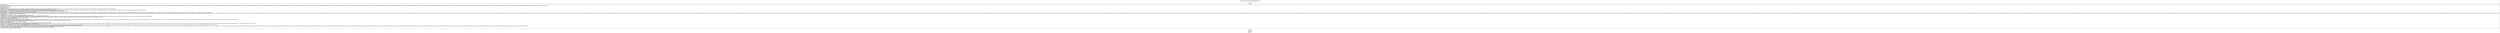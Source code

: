 digraph "CFG forcom.mapbox.android.gestures.R.styleable.\<clinit\>()V" {
Node_0 [shape=record,label="{0\:\ 0x0000|MTH_ENTER_BLOCK\l|ActionBar = new int[]\{com.ghanapostgps.ghanapost.C0708R.attr.background, com.ghanapostgps.ghanapost.C0708R.attr.backgroundSplit, com.ghanapostgps.ghanapost.C0708R.attr.backgroundStacked, com.ghanapostgps.ghanapost.C0708R.attr.contentInsetEnd, com.ghanapostgps.ghanapost.C0708R.attr.contentInsetEndWithActions, com.ghanapostgps.ghanapost.C0708R.attr.contentInsetLeft, com.ghanapostgps.ghanapost.C0708R.attr.contentInsetRight, com.ghanapostgps.ghanapost.C0708R.attr.contentInsetStart, com.ghanapostgps.ghanapost.C0708R.attr.contentInsetStartWithNavigation, com.ghanapostgps.ghanapost.C0708R.attr.customNavigationLayout, com.ghanapostgps.ghanapost.C0708R.attr.displayOptions, com.ghanapostgps.ghanapost.C0708R.attr.divider, com.ghanapostgps.ghanapost.C0708R.attr.elevation, com.ghanapostgps.ghanapost.C0708R.attr.height, com.ghanapostgps.ghanapost.C0708R.attr.hideOnContentScroll, com.ghanapostgps.ghanapost.C0708R.attr.homeAsUpIndicator, com.ghanapostgps.ghanapost.C0708R.attr.homeLayout, com.ghanapostgps.ghanapost.C0708R.attr.icon, com.ghanapostgps.ghanapost.C0708R.attr.indeterminateProgressStyle, com.ghanapostgps.ghanapost.C0708R.attr.itemPadding, com.ghanapostgps.ghanapost.C0708R.attr.logo, com.ghanapostgps.ghanapost.C0708R.attr.navigationMode, com.ghanapostgps.ghanapost.C0708R.attr.popupTheme, com.ghanapostgps.ghanapost.C0708R.attr.progressBarPadding, com.ghanapostgps.ghanapost.C0708R.attr.progressBarStyle, com.ghanapostgps.ghanapost.C0708R.attr.subtitle, com.ghanapostgps.ghanapost.C0708R.attr.subtitleTextStyle, com.ghanapostgps.ghanapost.C0708R.attr.title, com.ghanapostgps.ghanapost.C0708R.attr.titleTextStyle\}\lint[] r2 = new int[]\{16842931\}\lActionBarLayout = r2\lint[] r2 = new int[]\{16843071\}\lActionMenuItemView = r2\lActionMode = new int[]\{com.ghanapostgps.ghanapost.C0708R.attr.background, com.ghanapostgps.ghanapost.C0708R.attr.backgroundSplit, com.ghanapostgps.ghanapost.C0708R.attr.closeItemLayout, com.ghanapostgps.ghanapost.C0708R.attr.height, com.ghanapostgps.ghanapost.C0708R.attr.subtitleTextStyle, com.ghanapostgps.ghanapost.C0708R.attr.titleTextStyle\}\lActivityChooserView = new int[]\{com.ghanapostgps.ghanapost.C0708R.attr.expandActivityOverflowButtonDrawable, com.ghanapostgps.ghanapost.C0708R.attr.initialActivityCount\}\lAlertDialog = new int[]\{16842994, com.ghanapostgps.ghanapost.C0708R.attr.buttonIconDimen, com.ghanapostgps.ghanapost.C0708R.attr.buttonPanelSideLayout, com.ghanapostgps.ghanapost.C0708R.attr.listItemLayout, com.ghanapostgps.ghanapost.C0708R.attr.listLayout, com.ghanapostgps.ghanapost.C0708R.attr.multiChoiceItemLayout, com.ghanapostgps.ghanapost.C0708R.attr.showTitle, com.ghanapostgps.ghanapost.C0708R.attr.singleChoiceItemLayout\}\lAppCompatImageView = new int[]\{16843033, com.ghanapostgps.ghanapost.C0708R.attr.srcCompat, com.ghanapostgps.ghanapost.C0708R.attr.tint, com.ghanapostgps.ghanapost.C0708R.attr.tintMode\}\lAppCompatSeekBar = new int[]\{16843074, com.ghanapostgps.ghanapost.C0708R.attr.tickMark, com.ghanapostgps.ghanapost.C0708R.attr.tickMarkTint, com.ghanapostgps.ghanapost.C0708R.attr.tickMarkTintMode\}\lAppCompatTextHelper = new int[]\{16842804, 16843117, 16843118, 16843119, 16843120, 16843666, 16843667\}\lAppCompatTextView = new int[]\{16842804, com.ghanapostgps.ghanapost.C0708R.attr.autoSizeMaxTextSize, com.ghanapostgps.ghanapost.C0708R.attr.autoSizeMinTextSize, com.ghanapostgps.ghanapost.C0708R.attr.autoSizePresetSizes, com.ghanapostgps.ghanapost.C0708R.attr.autoSizeStepGranularity, com.ghanapostgps.ghanapost.C0708R.attr.autoSizeTextType, com.ghanapostgps.ghanapost.C0708R.attr.firstBaselineToTopHeight, com.ghanapostgps.ghanapost.C0708R.attr.fontFamily, com.ghanapostgps.ghanapost.C0708R.attr.lastBaselineToBottomHeight, com.ghanapostgps.ghanapost.C0708R.attr.lineHeight, com.ghanapostgps.ghanapost.C0708R.attr.textAllCaps\}\lAppCompatTheme = new int[]\{16842839, 16842926, com.ghanapostgps.ghanapost.C0708R.attr.actionBarDivider, com.ghanapostgps.ghanapost.C0708R.attr.actionBarItemBackground, com.ghanapostgps.ghanapost.C0708R.attr.actionBarPopupTheme, com.ghanapostgps.ghanapost.C0708R.attr.actionBarSize, com.ghanapostgps.ghanapost.C0708R.attr.actionBarSplitStyle, com.ghanapostgps.ghanapost.C0708R.attr.actionBarStyle, com.ghanapostgps.ghanapost.C0708R.attr.actionBarTabBarStyle, com.ghanapostgps.ghanapost.C0708R.attr.actionBarTabStyle, com.ghanapostgps.ghanapost.C0708R.attr.actionBarTabTextStyle, com.ghanapostgps.ghanapost.C0708R.attr.actionBarTheme, com.ghanapostgps.ghanapost.C0708R.attr.actionBarWidgetTheme, com.ghanapostgps.ghanapost.C0708R.attr.actionButtonStyle, com.ghanapostgps.ghanapost.C0708R.attr.actionDropDownStyle, com.ghanapostgps.ghanapost.C0708R.attr.actionMenuTextAppearance, com.ghanapostgps.ghanapost.C0708R.attr.actionMenuTextColor, com.ghanapostgps.ghanapost.C0708R.attr.actionModeBackground, com.ghanapostgps.ghanapost.C0708R.attr.actionModeCloseButtonStyle, com.ghanapostgps.ghanapost.C0708R.attr.actionModeCloseDrawable, com.ghanapostgps.ghanapost.C0708R.attr.actionModeCopyDrawable, com.ghanapostgps.ghanapost.C0708R.attr.actionModeCutDrawable, com.ghanapostgps.ghanapost.C0708R.attr.actionModeFindDrawable, com.ghanapostgps.ghanapost.C0708R.attr.actionModePasteDrawable, com.ghanapostgps.ghanapost.C0708R.attr.actionModePopupWindowStyle, com.ghanapostgps.ghanapost.C0708R.attr.actionModeSelectAllDrawable, com.ghanapostgps.ghanapost.C0708R.attr.actionModeShareDrawable, com.ghanapostgps.ghanapost.C0708R.attr.actionModeSplitBackground, com.ghanapostgps.ghanapost.C0708R.attr.actionModeStyle, com.ghanapostgps.ghanapost.C0708R.attr.actionModeWebSearchDrawable, com.ghanapostgps.ghanapost.C0708R.attr.actionOverflowButtonStyle, com.ghanapostgps.ghanapost.C0708R.attr.actionOverflowMenuStyle, com.ghanapostgps.ghanapost.C0708R.attr.activityChooserViewStyle, com.ghanapostgps.ghanapost.C0708R.attr.alertDialogButtonGroupStyle, com.ghanapostgps.ghanapost.C0708R.attr.alertDialogCenterButtons, com.ghanapostgps.ghanapost.C0708R.attr.alertDialogStyle, com.ghanapostgps.ghanapost.C0708R.attr.alertDialogTheme, com.ghanapostgps.ghanapost.C0708R.attr.autoCompleteTextViewStyle, com.ghanapostgps.ghanapost.C0708R.attr.borderlessButtonStyle, com.ghanapostgps.ghanapost.C0708R.attr.buttonBarButtonStyle, com.ghanapostgps.ghanapost.C0708R.attr.buttonBarNegativeButtonStyle, com.ghanapostgps.ghanapost.C0708R.attr.buttonBarNeutralButtonStyle, com.ghanapostgps.ghanapost.C0708R.attr.buttonBarPositiveButtonStyle, com.ghanapostgps.ghanapost.C0708R.attr.buttonBarStyle, com.ghanapostgps.ghanapost.C0708R.attr.buttonStyle, com.ghanapostgps.ghanapost.C0708R.attr.buttonStyleSmall, com.ghanapostgps.ghanapost.C0708R.attr.checkboxStyle, com.ghanapostgps.ghanapost.C0708R.attr.checkedTextViewStyle, com.ghanapostgps.ghanapost.C0708R.attr.colorAccent, com.ghanapostgps.ghanapost.C0708R.attr.colorBackgroundFloating, com.ghanapostgps.ghanapost.C0708R.attr.colorButtonNormal, com.ghanapostgps.ghanapost.C0708R.attr.colorControlActivated, com.ghanapostgps.ghanapost.C0708R.attr.colorControlHighlight, com.ghanapostgps.ghanapost.C0708R.attr.colorControlNormal, com.ghanapostgps.ghanapost.C0708R.attr.colorError, com.ghanapostgps.ghanapost.C0708R.attr.colorPrimary, com.ghanapostgps.ghanapost.C0708R.attr.colorPrimaryDark, com.ghanapostgps.ghanapost.C0708R.attr.colorSwitchThumbNormal, com.ghanapostgps.ghanapost.C0708R.attr.controlBackground, com.ghanapostgps.ghanapost.C0708R.attr.dialogCornerRadius, com.ghanapostgps.ghanapost.C0708R.attr.dialogPreferredPadding, com.ghanapostgps.ghanapost.C0708R.attr.dialogTheme, com.ghanapostgps.ghanapost.C0708R.attr.dividerHorizontal, com.ghanapostgps.ghanapost.C0708R.attr.dividerVertical, com.ghanapostgps.ghanapost.C0708R.attr.dropDownListViewStyle, com.ghanapostgps.ghanapost.C0708R.attr.dropdownListPreferredItemHeight, com.ghanapostgps.ghanapost.C0708R.attr.editTextBackground, com.ghanapostgps.ghanapost.C0708R.attr.editTextColor, com.ghanapostgps.ghanapost.C0708R.attr.editTextStyle, com.ghanapostgps.ghanapost.C0708R.attr.homeAsUpIndicator, com.ghanapostgps.ghanapost.C0708R.attr.imageButtonStyle, com.ghanapostgps.ghanapost.C0708R.attr.listChoiceBackgroundIndicator, com.ghanapostgps.ghanapost.C0708R.attr.listDividerAlertDialog, com.ghanapostgps.ghanapost.C0708R.attr.listMenuViewStyle, com.ghanapostgps.ghanapost.C0708R.attr.listPopupWindowStyle, com.ghanapostgps.ghanapost.C0708R.attr.listPreferredItemHeight, com.ghanapostgps.ghanapost.C0708R.attr.listPreferredItemHeightLarge, com.ghanapostgps.ghanapost.C0708R.attr.listPreferredItemHeightSmall, com.ghanapostgps.ghanapost.C0708R.attr.listPreferredItemPaddingLeft, com.ghanapostgps.ghanapost.C0708R.attr.listPreferredItemPaddingRight, com.ghanapostgps.ghanapost.C0708R.attr.panelBackground, com.ghanapostgps.ghanapost.C0708R.attr.panelMenuListTheme, com.ghanapostgps.ghanapost.C0708R.attr.panelMenuListWidth, com.ghanapostgps.ghanapost.C0708R.attr.popupMenuStyle, com.ghanapostgps.ghanapost.C0708R.attr.popupWindowStyle, com.ghanapostgps.ghanapost.C0708R.attr.radioButtonStyle, com.ghanapostgps.ghanapost.C0708R.attr.ratingBarStyle, com.ghanapostgps.ghanapost.C0708R.attr.ratingBarStyleIndicator, com.ghanapostgps.ghanapost.C0708R.attr.ratingBarStyleSmall, com.ghanapostgps.ghanapost.C0708R.attr.searchViewStyle, com.ghanapostgps.ghanapost.C0708R.attr.seekBarStyle, com.ghanapostgps.ghanapost.C0708R.attr.selectableItemBackground, com.ghanapostgps.ghanapost.C0708R.attr.selectableItemBackgroundBorderless, com.ghanapostgps.ghanapost.C0708R.attr.spinnerDropDownItemStyle, com.ghanapostgps.ghanapost.C0708R.attr.spinnerStyle, com.ghanapostgps.ghanapost.C0708R.attr.switchStyle, com.ghanapostgps.ghanapost.C0708R.attr.textAppearanceLargePopupMenu, com.ghanapostgps.ghanapost.C0708R.attr.textAppearanceListItem, com.ghanapostgps.ghanapost.C0708R.attr.textAppearanceListItemSecondary, com.ghanapostgps.ghanapost.C0708R.attr.textAppearanceListItemSmall, com.ghanapostgps.ghanapost.C0708R.attr.textAppearancePopupMenuHeader, com.ghanapostgps.ghanapost.C0708R.attr.textAppearanceSearchResultSubtitle, com.ghanapostgps.ghanapost.C0708R.attr.textAppearanceSearchResultTitle, com.ghanapostgps.ghanapost.C0708R.attr.textAppearanceSmallPopupMenu, com.ghanapostgps.ghanapost.C0708R.attr.textColorAlertDialogListItem, com.ghanapostgps.ghanapost.C0708R.attr.textColorSearchUrl, com.ghanapostgps.ghanapost.C0708R.attr.toolbarNavigationButtonStyle, com.ghanapostgps.ghanapost.C0708R.attr.toolbarStyle, com.ghanapostgps.ghanapost.C0708R.attr.tooltipForegroundColor, com.ghanapostgps.ghanapost.C0708R.attr.tooltipFrameBackground, com.ghanapostgps.ghanapost.C0708R.attr.viewInflaterClass, com.ghanapostgps.ghanapost.C0708R.attr.windowActionBar, com.ghanapostgps.ghanapost.C0708R.attr.windowActionBarOverlay, com.ghanapostgps.ghanapost.C0708R.attr.windowActionModeOverlay, com.ghanapostgps.ghanapost.C0708R.attr.windowFixedHeightMajor, com.ghanapostgps.ghanapost.C0708R.attr.windowFixedHeightMinor, com.ghanapostgps.ghanapost.C0708R.attr.windowFixedWidthMajor, com.ghanapostgps.ghanapost.C0708R.attr.windowFixedWidthMinor, com.ghanapostgps.ghanapost.C0708R.attr.windowMinWidthMajor, com.ghanapostgps.ghanapost.C0708R.attr.windowMinWidthMinor, com.ghanapostgps.ghanapost.C0708R.attr.windowNoTitle\}\lint[] r7 = new int[]\{com.ghanapostgps.ghanapost.C0708R.attr.allowStacking\}\lButtonBarLayout = r7\lColorStateListItem = new int[]\{16843173, 16843551, com.ghanapostgps.ghanapost.C0708R.attr.alpha\}\lCompoundButton = new int[]\{16843015, com.ghanapostgps.ghanapost.C0708R.attr.buttonTint, com.ghanapostgps.ghanapost.C0708R.attr.buttonTintMode\}\lDrawerArrowToggle = new int[]\{com.ghanapostgps.ghanapost.C0708R.attr.arrowHeadLength, com.ghanapostgps.ghanapost.C0708R.attr.arrowShaftLength, com.ghanapostgps.ghanapost.C0708R.attr.barLength, com.ghanapostgps.ghanapost.C0708R.attr.color, com.ghanapostgps.ghanapost.C0708R.attr.drawableSize, com.ghanapostgps.ghanapost.C0708R.attr.gapBetweenBars, com.ghanapostgps.ghanapost.C0708R.attr.spinBars, com.ghanapostgps.ghanapost.C0708R.attr.thickness\}\lLinearLayoutCompat = new int[]\{16842927, 16842948, 16843046, 16843047, 16843048, com.ghanapostgps.ghanapost.C0708R.attr.divider, com.ghanapostgps.ghanapost.C0708R.attr.dividerPadding, com.ghanapostgps.ghanapost.C0708R.attr.measureWithLargestChild, com.ghanapostgps.ghanapost.C0708R.attr.showDividers\}\lLinearLayoutCompat_Layout = new int[]\{16842931, 16842996, 16842997, 16843137\}\lListPopupWindow = new int[]\{16843436, 16843437\}\lMenuGroup = new int[]\{16842766, 16842960, 16843156, 16843230, 16843231, 16843232\}\lMenuItem = new int[]\{16842754, 16842766, 16842960, 16843014, 16843156, 16843230, 16843231, 16843233, 16843234, 16843235, 16843236, 16843237, 16843375, com.ghanapostgps.ghanapost.C0708R.attr.actionLayout, com.ghanapostgps.ghanapost.C0708R.attr.actionProviderClass, com.ghanapostgps.ghanapost.C0708R.attr.actionViewClass, com.ghanapostgps.ghanapost.C0708R.attr.alphabeticModifiers, com.ghanapostgps.ghanapost.C0708R.attr.contentDescription, com.ghanapostgps.ghanapost.C0708R.attr.iconTint, com.ghanapostgps.ghanapost.C0708R.attr.iconTintMode, com.ghanapostgps.ghanapost.C0708R.attr.numericModifiers, com.ghanapostgps.ghanapost.C0708R.attr.showAsAction, com.ghanapostgps.ghanapost.C0708R.attr.tooltipText\}\lMenuView = new int[]\{16842926, 16843052, 16843053, 16843054, 16843055, 16843056, 16843057, com.ghanapostgps.ghanapost.C0708R.attr.preserveIconSpacing, com.ghanapostgps.ghanapost.C0708R.attr.subMenuArrow\}\lPopupWindow = new int[]\{16843126, 16843465, com.ghanapostgps.ghanapost.C0708R.attr.overlapAnchor\}\lint[] r1 = new int[]\{com.ghanapostgps.ghanapost.C0708R.attr.state_above_anchor\}\lPopupWindowBackgroundState = r1\lRecycleListView = new int[]\{com.ghanapostgps.ghanapost.C0708R.attr.paddingBottomNoButtons, com.ghanapostgps.ghanapost.C0708R.attr.paddingTopNoTitle\}\lSearchView = new int[]\{16842970, 16843039, 16843296, 16843364, com.ghanapostgps.ghanapost.C0708R.attr.closeIcon, com.ghanapostgps.ghanapost.C0708R.attr.commitIcon, com.ghanapostgps.ghanapost.C0708R.attr.defaultQueryHint, com.ghanapostgps.ghanapost.C0708R.attr.goIcon, com.ghanapostgps.ghanapost.C0708R.attr.iconifiedByDefault, com.ghanapostgps.ghanapost.C0708R.attr.layout, com.ghanapostgps.ghanapost.C0708R.attr.queryBackground, com.ghanapostgps.ghanapost.C0708R.attr.queryHint, com.ghanapostgps.ghanapost.C0708R.attr.searchHintIcon, com.ghanapostgps.ghanapost.C0708R.attr.searchIcon, com.ghanapostgps.ghanapost.C0708R.attr.submitBackground, com.ghanapostgps.ghanapost.C0708R.attr.suggestionRowLayout, com.ghanapostgps.ghanapost.C0708R.attr.voiceIcon\}\lSpinner = new int[]\{16842930, 16843126, 16843131, 16843362, com.ghanapostgps.ghanapost.C0708R.attr.popupTheme\}\lSwitchCompat = new int[]\{16843044, 16843045, 16843074, com.ghanapostgps.ghanapost.C0708R.attr.showText, com.ghanapostgps.ghanapost.C0708R.attr.splitTrack, com.ghanapostgps.ghanapost.C0708R.attr.switchMinWidth, com.ghanapostgps.ghanapost.C0708R.attr.switchPadding, com.ghanapostgps.ghanapost.C0708R.attr.switchTextAppearance, com.ghanapostgps.ghanapost.C0708R.attr.thumbTextPadding, com.ghanapostgps.ghanapost.C0708R.attr.thumbTint, com.ghanapostgps.ghanapost.C0708R.attr.thumbTintMode, com.ghanapostgps.ghanapost.C0708R.attr.track, com.ghanapostgps.ghanapost.C0708R.attr.trackTint, com.ghanapostgps.ghanapost.C0708R.attr.trackTintMode\}\lTextAppearance = new int[]\{16842901, 16842902, 16842903, 16842904, 16842906, 16842907, 16843105, 16843106, 16843107, 16843108, 16843692, com.ghanapostgps.ghanapost.C0708R.attr.fontFamily, com.ghanapostgps.ghanapost.C0708R.attr.textAllCaps\}\lToolbar = new int[]\{16842927, 16843072, com.ghanapostgps.ghanapost.C0708R.attr.buttonGravity, com.ghanapostgps.ghanapost.C0708R.attr.collapseContentDescription, com.ghanapostgps.ghanapost.C0708R.attr.collapseIcon, com.ghanapostgps.ghanapost.C0708R.attr.contentInsetEnd, com.ghanapostgps.ghanapost.C0708R.attr.contentInsetEndWithActions, com.ghanapostgps.ghanapost.C0708R.attr.contentInsetLeft, com.ghanapostgps.ghanapost.C0708R.attr.contentInsetRight, com.ghanapostgps.ghanapost.C0708R.attr.contentInsetStart, com.ghanapostgps.ghanapost.C0708R.attr.contentInsetStartWithNavigation, com.ghanapostgps.ghanapost.C0708R.attr.logo, com.ghanapostgps.ghanapost.C0708R.attr.logoDescription, com.ghanapostgps.ghanapost.C0708R.attr.maxButtonHeight, com.ghanapostgps.ghanapost.C0708R.attr.navigationContentDescription, com.ghanapostgps.ghanapost.C0708R.attr.navigationIcon, com.ghanapostgps.ghanapost.C0708R.attr.popupTheme, com.ghanapostgps.ghanapost.C0708R.attr.subtitle, com.ghanapostgps.ghanapost.C0708R.attr.subtitleTextAppearance, com.ghanapostgps.ghanapost.C0708R.attr.subtitleTextColor, com.ghanapostgps.ghanapost.C0708R.attr.title, com.ghanapostgps.ghanapost.C0708R.attr.titleMargin, com.ghanapostgps.ghanapost.C0708R.attr.titleMarginBottom, com.ghanapostgps.ghanapost.C0708R.attr.titleMarginEnd, com.ghanapostgps.ghanapost.C0708R.attr.titleMarginStart, com.ghanapostgps.ghanapost.C0708R.attr.titleMarginTop, com.ghanapostgps.ghanapost.C0708R.attr.titleMargins, com.ghanapostgps.ghanapost.C0708R.attr.titleTextAppearance, com.ghanapostgps.ghanapost.C0708R.attr.titleTextColor\}\lView = new int[]\{16842752, 16842970, com.ghanapostgps.ghanapost.C0708R.attr.paddingEnd, com.ghanapostgps.ghanapost.C0708R.attr.paddingStart, com.ghanapostgps.ghanapost.C0708R.attr.theme\}\lViewBackgroundHelper = new int[]\{16842964, com.ghanapostgps.ghanapost.C0708R.attr.backgroundTint, com.ghanapostgps.ghanapost.C0708R.attr.backgroundTintMode\}\lViewStubCompat = new int[]\{16842960, 16842994, 16842995\}\l}"];
Node_1 [shape=record,label="{1\:\ 0x0102|RETURN\l|return\l}"];
MethodNode[shape=record,label="{static void com.mapbox.android.gestures.R.styleable.\<clinit\>() }"];
MethodNode -> Node_0;
Node_0 -> Node_1;
}

